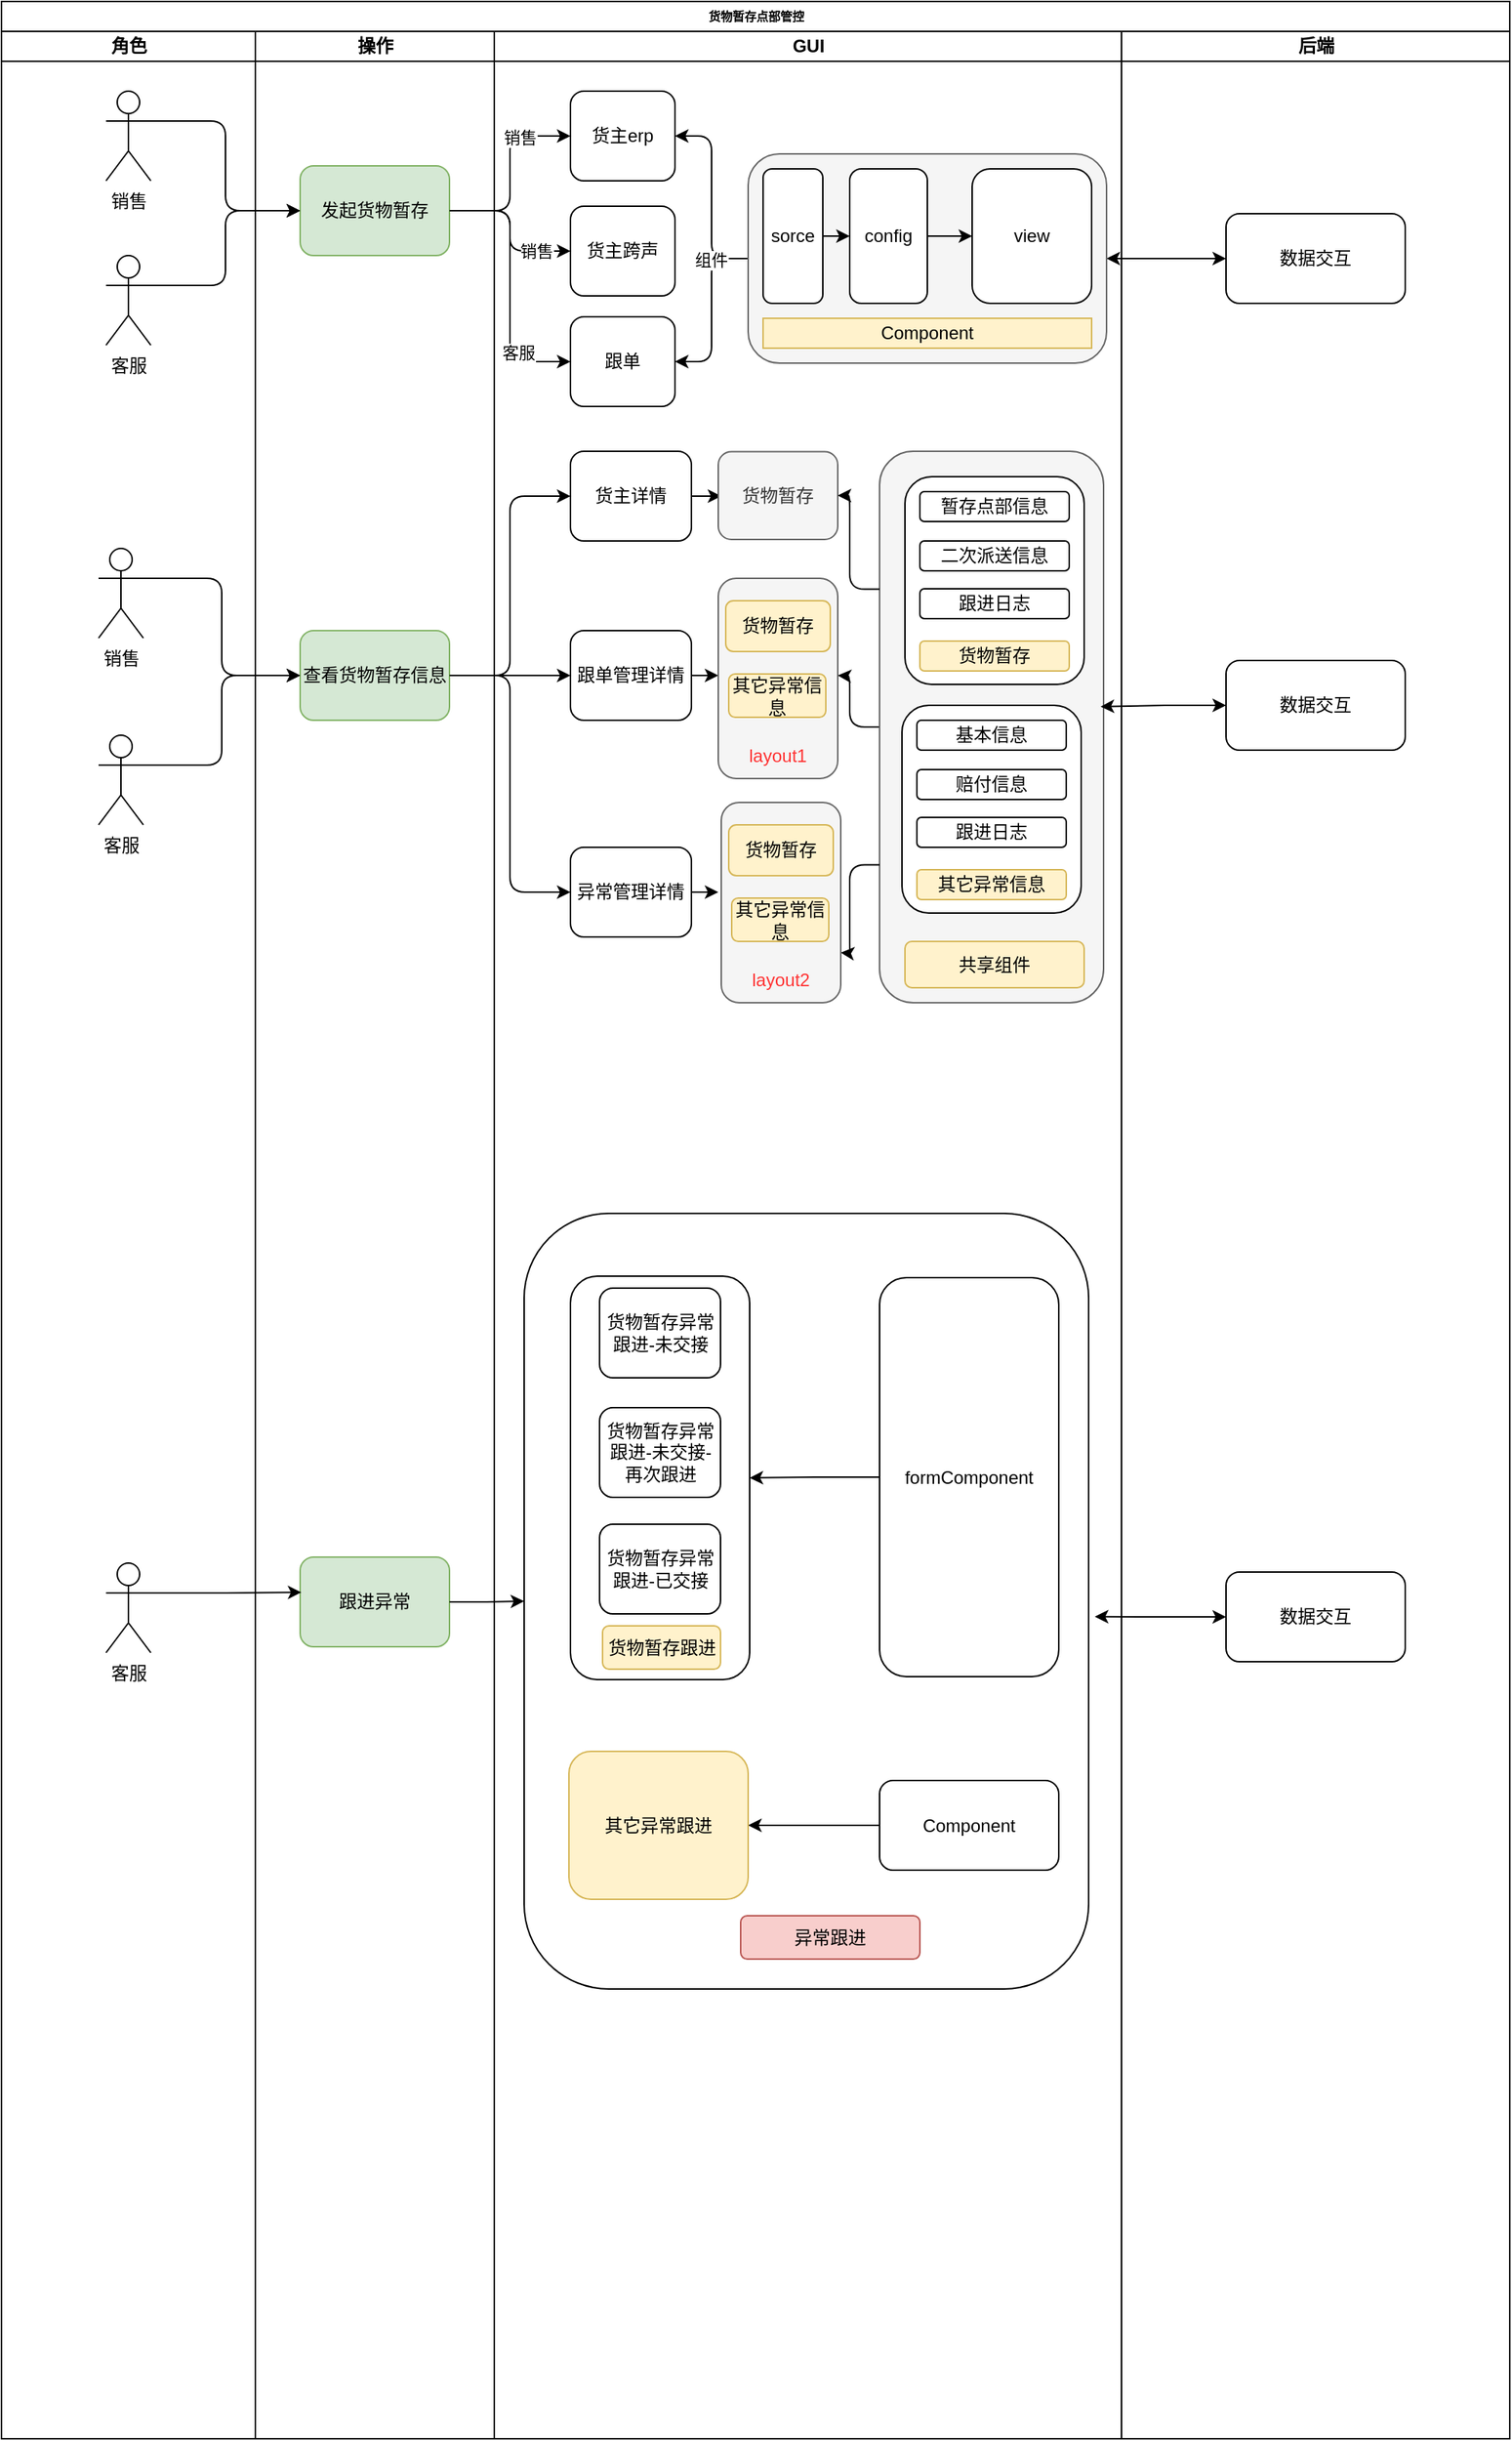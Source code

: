 <mxfile version="24.0.7" type="github">
  <diagram name="Page-1" id="74e2e168-ea6b-b213-b513-2b3c1d86103e">
    <mxGraphModel dx="1562" dy="810" grid="1" gridSize="10" guides="1" tooltips="1" connect="1" arrows="1" fold="1" page="1" pageScale="1" pageWidth="1100" pageHeight="850" background="none" math="0" shadow="0">
      <root>
        <mxCell id="0" />
        <mxCell id="1" parent="0" />
        <mxCell id="77e6c97f196da883-1" value="货物暂存点部管控" style="swimlane;html=1;childLayout=stackLayout;startSize=20;rounded=0;shadow=0;labelBackgroundColor=none;strokeWidth=1;fontFamily=Verdana;fontSize=8;align=center;" parent="1" vertex="1">
          <mxGeometry x="68" y="39" width="1010" height="1631" as="geometry" />
        </mxCell>
        <mxCell id="77e6c97f196da883-2" value="角色" style="swimlane;html=1;startSize=20;" parent="77e6c97f196da883-1" vertex="1">
          <mxGeometry y="20" width="170" height="1611" as="geometry" />
        </mxCell>
        <mxCell id="lvkyTyj427ugSlKpjMCA-54" value="销售" style="shape=umlActor;verticalLabelPosition=bottom;verticalAlign=top;html=1;outlineConnect=0;" vertex="1" parent="77e6c97f196da883-2">
          <mxGeometry x="65" y="346" width="30" height="60" as="geometry" />
        </mxCell>
        <mxCell id="lvkyTyj427ugSlKpjMCA-55" value="客服" style="shape=umlActor;verticalLabelPosition=bottom;verticalAlign=top;html=1;outlineConnect=0;" vertex="1" parent="77e6c97f196da883-2">
          <mxGeometry x="65" y="471" width="30" height="60" as="geometry" />
        </mxCell>
        <mxCell id="lvkyTyj427ugSlKpjMCA-166" value="销售" style="shape=umlActor;verticalLabelPosition=bottom;verticalAlign=top;html=1;outlineConnect=0;" vertex="1" parent="77e6c97f196da883-2">
          <mxGeometry x="70" y="40" width="30" height="60" as="geometry" />
        </mxCell>
        <mxCell id="lvkyTyj427ugSlKpjMCA-167" value="客服" style="shape=umlActor;verticalLabelPosition=bottom;verticalAlign=top;html=1;outlineConnect=0;" vertex="1" parent="77e6c97f196da883-2">
          <mxGeometry x="70" y="150" width="30" height="60" as="geometry" />
        </mxCell>
        <mxCell id="lvkyTyj427ugSlKpjMCA-174" value="客服" style="shape=umlActor;verticalLabelPosition=bottom;verticalAlign=top;html=1;outlineConnect=0;" vertex="1" parent="77e6c97f196da883-2">
          <mxGeometry x="70" y="1025" width="30" height="60" as="geometry" />
        </mxCell>
        <mxCell id="77e6c97f196da883-3" value="操作" style="swimlane;html=1;startSize=20;" parent="77e6c97f196da883-1" vertex="1">
          <mxGeometry x="170" y="20" width="160" height="1611" as="geometry" />
        </mxCell>
        <mxCell id="77e6c97f196da883-11" value="&lt;font style=&quot;font-size: 12px;&quot;&gt;发起货物暂存&lt;/font&gt;" style="rounded=1;whiteSpace=wrap;html=1;shadow=0;labelBackgroundColor=none;strokeWidth=1;fontFamily=Verdana;fontSize=8;align=center;fillColor=#d5e8d4;strokeColor=#82b366;" parent="77e6c97f196da883-3" vertex="1">
          <mxGeometry x="30" y="90" width="100" height="60" as="geometry" />
        </mxCell>
        <mxCell id="lvkyTyj427ugSlKpjMCA-41" value="&lt;span style=&quot;font-size: 12px;&quot;&gt;查看货物暂存信息&lt;/span&gt;" style="rounded=1;whiteSpace=wrap;html=1;shadow=0;labelBackgroundColor=none;strokeWidth=1;fontFamily=Verdana;fontSize=8;align=center;fillColor=#d5e8d4;strokeColor=#82b366;" vertex="1" parent="77e6c97f196da883-3">
          <mxGeometry x="30" y="401" width="100" height="60" as="geometry" />
        </mxCell>
        <mxCell id="lvkyTyj427ugSlKpjMCA-175" value="&lt;span style=&quot;font-size: 12px;&quot;&gt;跟进异常&lt;/span&gt;" style="rounded=1;whiteSpace=wrap;html=1;shadow=0;labelBackgroundColor=none;strokeWidth=1;fontFamily=Verdana;fontSize=8;align=center;fillColor=#d5e8d4;strokeColor=#82b366;" vertex="1" parent="77e6c97f196da883-3">
          <mxGeometry x="30" y="1021" width="100" height="60" as="geometry" />
        </mxCell>
        <mxCell id="lvkyTyj427ugSlKpjMCA-6" style="edgeStyle=orthogonalEdgeStyle;rounded=1;orthogonalLoop=1;jettySize=auto;html=1;exitX=1;exitY=0.5;exitDx=0;exitDy=0;curved=0;" edge="1" parent="77e6c97f196da883-1" source="77e6c97f196da883-11" target="lvkyTyj427ugSlKpjMCA-4">
          <mxGeometry relative="1" as="geometry" />
        </mxCell>
        <mxCell id="lvkyTyj427ugSlKpjMCA-8" value="销售" style="edgeLabel;html=1;align=center;verticalAlign=middle;resizable=0;points=[];" vertex="1" connectable="0" parent="lvkyTyj427ugSlKpjMCA-6">
          <mxGeometry x="0.444" y="-4" relative="1" as="geometry">
            <mxPoint x="2" y="-3" as="offset" />
          </mxGeometry>
        </mxCell>
        <mxCell id="lvkyTyj427ugSlKpjMCA-17" style="edgeStyle=orthogonalEdgeStyle;rounded=1;orthogonalLoop=1;jettySize=auto;html=1;entryX=0;entryY=0.5;entryDx=0;entryDy=0;curved=0;startArrow=classic;startFill=1;" edge="1" parent="77e6c97f196da883-1" source="lvkyTyj427ugSlKpjMCA-10" target="lvkyTyj427ugSlKpjMCA-16">
          <mxGeometry relative="1" as="geometry" />
        </mxCell>
        <mxCell id="lvkyTyj427ugSlKpjMCA-33" style="edgeStyle=orthogonalEdgeStyle;rounded=1;orthogonalLoop=1;jettySize=auto;html=1;exitX=1;exitY=0.5;exitDx=0;exitDy=0;entryX=0;entryY=0.5;entryDx=0;entryDy=0;curved=0;" edge="1" parent="77e6c97f196da883-1" source="77e6c97f196da883-11" target="lvkyTyj427ugSlKpjMCA-30">
          <mxGeometry relative="1" as="geometry" />
        </mxCell>
        <mxCell id="lvkyTyj427ugSlKpjMCA-35" value="销售" style="edgeLabel;html=1;align=center;verticalAlign=middle;resizable=0;points=[];" vertex="1" connectable="0" parent="lvkyTyj427ugSlKpjMCA-33">
          <mxGeometry x="0.574" relative="1" as="geometry">
            <mxPoint as="offset" />
          </mxGeometry>
        </mxCell>
        <mxCell id="lvkyTyj427ugSlKpjMCA-34" style="edgeStyle=orthogonalEdgeStyle;rounded=1;orthogonalLoop=1;jettySize=auto;html=1;exitX=1;exitY=0.5;exitDx=0;exitDy=0;entryX=0;entryY=0.5;entryDx=0;entryDy=0;curved=0;" edge="1" parent="77e6c97f196da883-1" source="77e6c97f196da883-11" target="lvkyTyj427ugSlKpjMCA-5">
          <mxGeometry relative="1" as="geometry" />
        </mxCell>
        <mxCell id="lvkyTyj427ugSlKpjMCA-37" value="客服" style="edgeLabel;html=1;align=center;verticalAlign=middle;resizable=0;points=[];" vertex="1" connectable="0" parent="lvkyTyj427ugSlKpjMCA-34">
          <mxGeometry x="0.478" y="1" relative="1" as="geometry">
            <mxPoint x="4" y="1" as="offset" />
          </mxGeometry>
        </mxCell>
        <mxCell id="77e6c97f196da883-4" value="GUI" style="swimlane;html=1;startSize=20;" parent="77e6c97f196da883-1" vertex="1">
          <mxGeometry x="330" y="20" width="420" height="1611" as="geometry" />
        </mxCell>
        <mxCell id="lvkyTyj427ugSlKpjMCA-4" value="货主erp" style="rounded=1;whiteSpace=wrap;html=1;" vertex="1" parent="77e6c97f196da883-4">
          <mxGeometry x="51" y="40" width="70" height="60" as="geometry" />
        </mxCell>
        <mxCell id="lvkyTyj427ugSlKpjMCA-5" value="跟单" style="rounded=1;whiteSpace=wrap;html=1;" vertex="1" parent="77e6c97f196da883-4">
          <mxGeometry x="51" y="191" width="70" height="60" as="geometry" />
        </mxCell>
        <mxCell id="lvkyTyj427ugSlKpjMCA-11" style="edgeStyle=orthogonalEdgeStyle;rounded=1;orthogonalLoop=1;jettySize=auto;html=1;entryX=1;entryY=0.5;entryDx=0;entryDy=0;curved=0;" edge="1" parent="77e6c97f196da883-4" source="lvkyTyj427ugSlKpjMCA-10" target="lvkyTyj427ugSlKpjMCA-4">
          <mxGeometry relative="1" as="geometry" />
        </mxCell>
        <mxCell id="lvkyTyj427ugSlKpjMCA-12" style="edgeStyle=orthogonalEdgeStyle;rounded=1;orthogonalLoop=1;jettySize=auto;html=1;entryX=1;entryY=0.5;entryDx=0;entryDy=0;curved=0;" edge="1" parent="77e6c97f196da883-4" source="lvkyTyj427ugSlKpjMCA-10" target="lvkyTyj427ugSlKpjMCA-5">
          <mxGeometry relative="1" as="geometry" />
        </mxCell>
        <mxCell id="lvkyTyj427ugSlKpjMCA-13" value="组件" style="edgeLabel;html=1;align=center;verticalAlign=middle;resizable=0;points=[];" vertex="1" connectable="0" parent="lvkyTyj427ugSlKpjMCA-12">
          <mxGeometry x="-0.564" y="-1" relative="1" as="geometry">
            <mxPoint as="offset" />
          </mxGeometry>
        </mxCell>
        <mxCell id="lvkyTyj427ugSlKpjMCA-30" value="货主跨声" style="rounded=1;whiteSpace=wrap;html=1;" vertex="1" parent="77e6c97f196da883-4">
          <mxGeometry x="51" y="117" width="70" height="60" as="geometry" />
        </mxCell>
        <mxCell id="lvkyTyj427ugSlKpjMCA-53" value="" style="group" vertex="1" connectable="0" parent="77e6c97f196da883-4">
          <mxGeometry x="170" y="82" width="240" height="140" as="geometry" />
        </mxCell>
        <mxCell id="lvkyTyj427ugSlKpjMCA-10" value="" style="rounded=1;whiteSpace=wrap;html=1;fillColor=#f5f5f5;fontColor=#333333;strokeColor=#666666;" vertex="1" parent="lvkyTyj427ugSlKpjMCA-53">
          <mxGeometry width="240" height="140" as="geometry" />
        </mxCell>
        <mxCell id="lvkyTyj427ugSlKpjMCA-18" value="sorce" style="rounded=1;whiteSpace=wrap;html=1;" vertex="1" parent="lvkyTyj427ugSlKpjMCA-53">
          <mxGeometry x="10" y="10" width="40" height="90" as="geometry" />
        </mxCell>
        <mxCell id="lvkyTyj427ugSlKpjMCA-20" value="config" style="rounded=1;whiteSpace=wrap;html=1;" vertex="1" parent="lvkyTyj427ugSlKpjMCA-53">
          <mxGeometry x="68" y="10" width="52" height="90" as="geometry" />
        </mxCell>
        <mxCell id="lvkyTyj427ugSlKpjMCA-24" value="view" style="rounded=1;whiteSpace=wrap;html=1;" vertex="1" parent="lvkyTyj427ugSlKpjMCA-53">
          <mxGeometry x="150" y="10" width="80" height="90" as="geometry" />
        </mxCell>
        <mxCell id="lvkyTyj427ugSlKpjMCA-29" value="Component" style="rounded=0;whiteSpace=wrap;html=1;fillColor=#fff2cc;strokeColor=#d6b656;" vertex="1" parent="lvkyTyj427ugSlKpjMCA-53">
          <mxGeometry x="10" y="110" width="220" height="20" as="geometry" />
        </mxCell>
        <mxCell id="lvkyTyj427ugSlKpjMCA-26" style="edgeStyle=orthogonalEdgeStyle;rounded=0;orthogonalLoop=1;jettySize=auto;html=1;exitX=0.5;exitY=1;exitDx=0;exitDy=0;" edge="1" parent="lvkyTyj427ugSlKpjMCA-53" source="lvkyTyj427ugSlKpjMCA-18" target="lvkyTyj427ugSlKpjMCA-18">
          <mxGeometry relative="1" as="geometry" />
        </mxCell>
        <mxCell id="lvkyTyj427ugSlKpjMCA-27" style="edgeStyle=orthogonalEdgeStyle;rounded=0;orthogonalLoop=1;jettySize=auto;html=1;exitX=0.5;exitY=1;exitDx=0;exitDy=0;" edge="1" parent="lvkyTyj427ugSlKpjMCA-53" source="lvkyTyj427ugSlKpjMCA-18" target="lvkyTyj427ugSlKpjMCA-18">
          <mxGeometry relative="1" as="geometry" />
        </mxCell>
        <mxCell id="lvkyTyj427ugSlKpjMCA-28" style="edgeStyle=orthogonalEdgeStyle;rounded=0;orthogonalLoop=1;jettySize=auto;html=1;exitX=0.5;exitY=1;exitDx=0;exitDy=0;" edge="1" parent="lvkyTyj427ugSlKpjMCA-53" source="lvkyTyj427ugSlKpjMCA-20" target="lvkyTyj427ugSlKpjMCA-20">
          <mxGeometry relative="1" as="geometry" />
        </mxCell>
        <mxCell id="lvkyTyj427ugSlKpjMCA-22" style="edgeStyle=orthogonalEdgeStyle;rounded=0;orthogonalLoop=1;jettySize=auto;html=1;exitX=1;exitY=0.5;exitDx=0;exitDy=0;entryX=0;entryY=0.5;entryDx=0;entryDy=0;" edge="1" parent="lvkyTyj427ugSlKpjMCA-53" source="lvkyTyj427ugSlKpjMCA-18" target="lvkyTyj427ugSlKpjMCA-20">
          <mxGeometry relative="1" as="geometry" />
        </mxCell>
        <mxCell id="lvkyTyj427ugSlKpjMCA-25" style="edgeStyle=orthogonalEdgeStyle;rounded=0;orthogonalLoop=1;jettySize=auto;html=1;exitX=1;exitY=0.5;exitDx=0;exitDy=0;" edge="1" parent="lvkyTyj427ugSlKpjMCA-53" source="lvkyTyj427ugSlKpjMCA-20" target="lvkyTyj427ugSlKpjMCA-24">
          <mxGeometry relative="1" as="geometry" />
        </mxCell>
        <mxCell id="lvkyTyj427ugSlKpjMCA-119" style="edgeStyle=orthogonalEdgeStyle;rounded=0;orthogonalLoop=1;jettySize=auto;html=1;exitX=1;exitY=0.5;exitDx=0;exitDy=0;" edge="1" parent="77e6c97f196da883-4" source="lvkyTyj427ugSlKpjMCA-47">
          <mxGeometry relative="1" as="geometry">
            <mxPoint x="150" y="576" as="targetPoint" />
          </mxGeometry>
        </mxCell>
        <mxCell id="lvkyTyj427ugSlKpjMCA-47" value="异常管理详情" style="rounded=1;whiteSpace=wrap;html=1;" vertex="1" parent="77e6c97f196da883-4">
          <mxGeometry x="51" y="546" width="81" height="60" as="geometry" />
        </mxCell>
        <mxCell id="lvkyTyj427ugSlKpjMCA-116" style="edgeStyle=orthogonalEdgeStyle;rounded=0;orthogonalLoop=1;jettySize=auto;html=1;exitX=1;exitY=0.5;exitDx=0;exitDy=0;" edge="1" parent="77e6c97f196da883-4" source="lvkyTyj427ugSlKpjMCA-46">
          <mxGeometry relative="1" as="geometry">
            <mxPoint x="150" y="431" as="targetPoint" />
          </mxGeometry>
        </mxCell>
        <mxCell id="lvkyTyj427ugSlKpjMCA-46" value="跟单管理详情" style="rounded=1;whiteSpace=wrap;html=1;" vertex="1" parent="77e6c97f196da883-4">
          <mxGeometry x="51" y="401" width="81" height="60" as="geometry" />
        </mxCell>
        <mxCell id="lvkyTyj427ugSlKpjMCA-111" style="edgeStyle=orthogonalEdgeStyle;rounded=0;orthogonalLoop=1;jettySize=auto;html=1;exitX=1;exitY=0.5;exitDx=0;exitDy=0;" edge="1" parent="77e6c97f196da883-4" source="lvkyTyj427ugSlKpjMCA-45" target="lvkyTyj427ugSlKpjMCA-67">
          <mxGeometry relative="1" as="geometry" />
        </mxCell>
        <mxCell id="lvkyTyj427ugSlKpjMCA-45" value="货主详情" style="rounded=1;whiteSpace=wrap;html=1;" vertex="1" parent="77e6c97f196da883-4">
          <mxGeometry x="51" y="281" width="81" height="60" as="geometry" />
        </mxCell>
        <mxCell id="lvkyTyj427ugSlKpjMCA-67" value="货物暂存" style="rounded=1;whiteSpace=wrap;html=1;fillColor=#f5f5f5;fontColor=#333333;strokeColor=#666666;" vertex="1" parent="77e6c97f196da883-4">
          <mxGeometry x="150" y="281.25" width="80" height="58.75" as="geometry" />
        </mxCell>
        <mxCell id="lvkyTyj427ugSlKpjMCA-77" value="" style="group" vertex="1" connectable="0" parent="77e6c97f196da883-4">
          <mxGeometry x="150" y="366" width="80" height="134" as="geometry" />
        </mxCell>
        <mxCell id="lvkyTyj427ugSlKpjMCA-172" value="" style="group" vertex="1" connectable="0" parent="lvkyTyj427ugSlKpjMCA-77">
          <mxGeometry width="80" height="134" as="geometry" />
        </mxCell>
        <mxCell id="lvkyTyj427ugSlKpjMCA-75" value="" style="rounded=1;whiteSpace=wrap;html=1;fillColor=#f5f5f5;fontColor=#333333;strokeColor=#666666;" vertex="1" parent="lvkyTyj427ugSlKpjMCA-172">
          <mxGeometry width="80" height="134" as="geometry" />
        </mxCell>
        <mxCell id="lvkyTyj427ugSlKpjMCA-70" value="货物暂存" style="rounded=1;whiteSpace=wrap;html=1;fillColor=#fff2cc;strokeColor=#d6b656;" vertex="1" parent="lvkyTyj427ugSlKpjMCA-172">
          <mxGeometry x="5" y="15" width="70" height="34" as="geometry" />
        </mxCell>
        <mxCell id="lvkyTyj427ugSlKpjMCA-71" value="其它异常信息" style="rounded=1;whiteSpace=wrap;html=1;fillColor=#fff2cc;strokeColor=#d6b656;" vertex="1" parent="lvkyTyj427ugSlKpjMCA-172">
          <mxGeometry x="7" y="64" width="65" height="29" as="geometry" />
        </mxCell>
        <mxCell id="lvkyTyj427ugSlKpjMCA-76" value="layout1" style="text;html=1;align=center;verticalAlign=middle;whiteSpace=wrap;rounded=0;fontColor=#FF3333;" vertex="1" parent="lvkyTyj427ugSlKpjMCA-172">
          <mxGeometry x="10" y="104" width="60" height="30" as="geometry" />
        </mxCell>
        <mxCell id="lvkyTyj427ugSlKpjMCA-155" value="" style="group" vertex="1" connectable="0" parent="77e6c97f196da883-4">
          <mxGeometry x="258" y="281" width="150" height="369" as="geometry" />
        </mxCell>
        <mxCell id="lvkyTyj427ugSlKpjMCA-157" style="edgeStyle=orthogonalEdgeStyle;rounded=1;orthogonalLoop=1;jettySize=auto;html=1;exitX=0;exitY=0.5;exitDx=0;exitDy=0;curved=0;" edge="1" parent="lvkyTyj427ugSlKpjMCA-155" source="lvkyTyj427ugSlKpjMCA-120">
          <mxGeometry relative="1" as="geometry">
            <mxPoint x="-28" y="150" as="targetPoint" />
          </mxGeometry>
        </mxCell>
        <mxCell id="lvkyTyj427ugSlKpjMCA-120" value="" style="rounded=1;whiteSpace=wrap;html=1;fillColor=#f5f5f5;strokeColor=#666666;fontColor=#333333;" vertex="1" parent="lvkyTyj427ugSlKpjMCA-155">
          <mxGeometry width="150" height="369" as="geometry" />
        </mxCell>
        <mxCell id="lvkyTyj427ugSlKpjMCA-140" value="" style="group" vertex="1" connectable="0" parent="lvkyTyj427ugSlKpjMCA-155">
          <mxGeometry x="15" y="170" width="120" height="139" as="geometry" />
        </mxCell>
        <mxCell id="lvkyTyj427ugSlKpjMCA-141" value="" style="rounded=1;whiteSpace=wrap;html=1;" vertex="1" parent="lvkyTyj427ugSlKpjMCA-140">
          <mxGeometry width="120" height="139" as="geometry" />
        </mxCell>
        <mxCell id="lvkyTyj427ugSlKpjMCA-142" value="基本信息" style="rounded=1;whiteSpace=wrap;html=1;" vertex="1" parent="lvkyTyj427ugSlKpjMCA-140">
          <mxGeometry x="10" y="10" width="100" height="20" as="geometry" />
        </mxCell>
        <mxCell id="lvkyTyj427ugSlKpjMCA-143" value="赔付信息" style="rounded=1;whiteSpace=wrap;html=1;" vertex="1" parent="lvkyTyj427ugSlKpjMCA-140">
          <mxGeometry x="10" y="43" width="100" height="20" as="geometry" />
        </mxCell>
        <mxCell id="lvkyTyj427ugSlKpjMCA-144" value="跟进日志" style="rounded=1;whiteSpace=wrap;html=1;" vertex="1" parent="lvkyTyj427ugSlKpjMCA-140">
          <mxGeometry x="10" y="75" width="100" height="20" as="geometry" />
        </mxCell>
        <mxCell id="lvkyTyj427ugSlKpjMCA-145" value="其它异常信息" style="rounded=1;whiteSpace=wrap;html=1;fillColor=#fff2cc;strokeColor=#d6b656;" vertex="1" parent="lvkyTyj427ugSlKpjMCA-140">
          <mxGeometry x="10" y="110" width="100" height="20" as="geometry" />
        </mxCell>
        <mxCell id="lvkyTyj427ugSlKpjMCA-146" value="" style="group" vertex="1" connectable="0" parent="lvkyTyj427ugSlKpjMCA-155">
          <mxGeometry x="17" y="17" width="120" height="139" as="geometry" />
        </mxCell>
        <mxCell id="lvkyTyj427ugSlKpjMCA-123" value="" style="rounded=1;whiteSpace=wrap;html=1;" vertex="1" parent="lvkyTyj427ugSlKpjMCA-146">
          <mxGeometry width="120" height="139" as="geometry" />
        </mxCell>
        <mxCell id="lvkyTyj427ugSlKpjMCA-135" value="暂存点部信息" style="rounded=1;whiteSpace=wrap;html=1;" vertex="1" parent="lvkyTyj427ugSlKpjMCA-146">
          <mxGeometry x="10" y="10" width="100" height="20" as="geometry" />
        </mxCell>
        <mxCell id="lvkyTyj427ugSlKpjMCA-137" value="二次派送信息" style="rounded=1;whiteSpace=wrap;html=1;" vertex="1" parent="lvkyTyj427ugSlKpjMCA-146">
          <mxGeometry x="10" y="43" width="100" height="20" as="geometry" />
        </mxCell>
        <mxCell id="lvkyTyj427ugSlKpjMCA-138" value="跟进日志" style="rounded=1;whiteSpace=wrap;html=1;" vertex="1" parent="lvkyTyj427ugSlKpjMCA-146">
          <mxGeometry x="10" y="75" width="100" height="20" as="geometry" />
        </mxCell>
        <mxCell id="lvkyTyj427ugSlKpjMCA-136" value="货物暂存" style="rounded=1;whiteSpace=wrap;html=1;fillColor=#fff2cc;strokeColor=#d6b656;" vertex="1" parent="lvkyTyj427ugSlKpjMCA-146">
          <mxGeometry x="10" y="110" width="100" height="20" as="geometry" />
        </mxCell>
        <mxCell id="lvkyTyj427ugSlKpjMCA-153" value="共享组件" style="rounded=1;whiteSpace=wrap;html=1;fillColor=#fff2cc;strokeColor=#d6b656;" vertex="1" parent="lvkyTyj427ugSlKpjMCA-155">
          <mxGeometry x="17" y="328" width="120" height="31" as="geometry" />
        </mxCell>
        <mxCell id="lvkyTyj427ugSlKpjMCA-156" style="edgeStyle=orthogonalEdgeStyle;rounded=1;orthogonalLoop=1;jettySize=auto;html=1;exitX=0;exitY=0.25;exitDx=0;exitDy=0;entryX=1;entryY=0.5;entryDx=0;entryDy=0;curved=0;" edge="1" parent="77e6c97f196da883-4" source="lvkyTyj427ugSlKpjMCA-120" target="lvkyTyj427ugSlKpjMCA-67">
          <mxGeometry relative="1" as="geometry" />
        </mxCell>
        <mxCell id="lvkyTyj427ugSlKpjMCA-214" style="edgeStyle=orthogonalEdgeStyle;rounded=0;orthogonalLoop=1;jettySize=auto;html=1;exitX=0;exitY=0.5;exitDx=0;exitDy=0;entryX=1;entryY=0.5;entryDx=0;entryDy=0;" edge="1" parent="77e6c97f196da883-4" source="lvkyTyj427ugSlKpjMCA-213" target="lvkyTyj427ugSlKpjMCA-188">
          <mxGeometry relative="1" as="geometry" />
        </mxCell>
        <mxCell id="lvkyTyj427ugSlKpjMCA-218" style="edgeStyle=orthogonalEdgeStyle;rounded=0;orthogonalLoop=1;jettySize=auto;html=1;exitX=0;exitY=0.5;exitDx=0;exitDy=0;" edge="1" parent="77e6c97f196da883-4" source="lvkyTyj427ugSlKpjMCA-217" target="lvkyTyj427ugSlKpjMCA-216">
          <mxGeometry relative="1" as="geometry" />
        </mxCell>
        <mxCell id="lvkyTyj427ugSlKpjMCA-219" value="" style="rounded=1;whiteSpace=wrap;html=1;" vertex="1" parent="77e6c97f196da883-4">
          <mxGeometry x="20" y="791" width="378" height="519" as="geometry" />
        </mxCell>
        <mxCell id="lvkyTyj427ugSlKpjMCA-221" style="edgeStyle=orthogonalEdgeStyle;rounded=0;orthogonalLoop=1;jettySize=auto;html=1;exitX=0;exitY=0.5;exitDx=0;exitDy=0;entryX=1;entryY=0.5;entryDx=0;entryDy=0;" edge="1" parent="77e6c97f196da883-4" source="lvkyTyj427ugSlKpjMCA-213" target="lvkyTyj427ugSlKpjMCA-188">
          <mxGeometry relative="1" as="geometry" />
        </mxCell>
        <mxCell id="lvkyTyj427ugSlKpjMCA-213" value="formComponent" style="rounded=1;whiteSpace=wrap;html=1;" vertex="1" parent="77e6c97f196da883-4">
          <mxGeometry x="258" y="834" width="120" height="267" as="geometry" />
        </mxCell>
        <mxCell id="lvkyTyj427ugSlKpjMCA-222" style="edgeStyle=orthogonalEdgeStyle;rounded=0;orthogonalLoop=1;jettySize=auto;html=1;exitX=0;exitY=0.5;exitDx=0;exitDy=0;entryX=1;entryY=0.5;entryDx=0;entryDy=0;" edge="1" parent="77e6c97f196da883-4" source="lvkyTyj427ugSlKpjMCA-217" target="lvkyTyj427ugSlKpjMCA-216">
          <mxGeometry relative="1" as="geometry" />
        </mxCell>
        <mxCell id="lvkyTyj427ugSlKpjMCA-217" value="Component" style="rounded=1;whiteSpace=wrap;html=1;" vertex="1" parent="77e6c97f196da883-4">
          <mxGeometry x="258" y="1170.5" width="120" height="60" as="geometry" />
        </mxCell>
        <mxCell id="lvkyTyj427ugSlKpjMCA-216" value="其它异常跟进" style="rounded=1;whiteSpace=wrap;html=1;fillColor=#fff2cc;strokeColor=#d6b656;" vertex="1" parent="77e6c97f196da883-4">
          <mxGeometry x="50" y="1151" width="120" height="99" as="geometry" />
        </mxCell>
        <mxCell id="lvkyTyj427ugSlKpjMCA-220" value="" style="group" vertex="1" connectable="0" parent="77e6c97f196da883-4">
          <mxGeometry x="51" y="833" width="120" height="270" as="geometry" />
        </mxCell>
        <mxCell id="lvkyTyj427ugSlKpjMCA-188" value="" style="rounded=1;whiteSpace=wrap;html=1;" vertex="1" parent="lvkyTyj427ugSlKpjMCA-220">
          <mxGeometry width="120" height="270" as="geometry" />
        </mxCell>
        <mxCell id="lvkyTyj427ugSlKpjMCA-177" value="货物暂存异常跟进-未交接" style="rounded=1;whiteSpace=wrap;html=1;" vertex="1" parent="lvkyTyj427ugSlKpjMCA-220">
          <mxGeometry x="19.5" y="8" width="81" height="60" as="geometry" />
        </mxCell>
        <mxCell id="lvkyTyj427ugSlKpjMCA-184" value="货物暂存异常跟进-未交接-再次跟进" style="rounded=1;whiteSpace=wrap;html=1;" vertex="1" parent="lvkyTyj427ugSlKpjMCA-220">
          <mxGeometry x="19.5" y="88" width="81" height="60" as="geometry" />
        </mxCell>
        <mxCell id="lvkyTyj427ugSlKpjMCA-183" value="货物暂存异常跟进-已交接" style="rounded=1;whiteSpace=wrap;html=1;" vertex="1" parent="lvkyTyj427ugSlKpjMCA-220">
          <mxGeometry x="19.5" y="166" width="81" height="60" as="geometry" />
        </mxCell>
        <mxCell id="lvkyTyj427ugSlKpjMCA-211" value="货物暂存跟进" style="rounded=1;whiteSpace=wrap;html=1;fillColor=#fff2cc;strokeColor=#d6b656;" vertex="1" parent="lvkyTyj427ugSlKpjMCA-220">
          <mxGeometry x="21.5" y="234" width="79" height="29" as="geometry" />
        </mxCell>
        <mxCell id="lvkyTyj427ugSlKpjMCA-223" value="异常跟进" style="rounded=1;whiteSpace=wrap;html=1;fillColor=#f8cecc;strokeColor=#b85450;" vertex="1" parent="77e6c97f196da883-4">
          <mxGeometry x="165" y="1261" width="120" height="29" as="geometry" />
        </mxCell>
        <mxCell id="77e6c97f196da883-7" value="后端" style="swimlane;html=1;startSize=20;" parent="77e6c97f196da883-1" vertex="1">
          <mxGeometry x="750" y="20" width="260" height="1611" as="geometry" />
        </mxCell>
        <mxCell id="lvkyTyj427ugSlKpjMCA-16" value="数据交互" style="rounded=1;whiteSpace=wrap;html=1;" vertex="1" parent="77e6c97f196da883-7">
          <mxGeometry x="70" y="122" width="120" height="60" as="geometry" />
        </mxCell>
        <mxCell id="lvkyTyj427ugSlKpjMCA-162" value="数据交互" style="rounded=1;whiteSpace=wrap;html=1;" vertex="1" parent="77e6c97f196da883-7">
          <mxGeometry x="70" y="421" width="120" height="60" as="geometry" />
        </mxCell>
        <mxCell id="lvkyTyj427ugSlKpjMCA-215" value="数据交互" style="rounded=1;whiteSpace=wrap;html=1;" vertex="1" parent="77e6c97f196da883-7">
          <mxGeometry x="70" y="1031" width="120" height="60" as="geometry" />
        </mxCell>
        <mxCell id="lvkyTyj427ugSlKpjMCA-50" style="edgeStyle=orthogonalEdgeStyle;rounded=1;orthogonalLoop=1;jettySize=auto;html=1;exitX=1;exitY=0.5;exitDx=0;exitDy=0;entryX=0;entryY=0.5;entryDx=0;entryDy=0;curved=0;" edge="1" parent="77e6c97f196da883-1" source="lvkyTyj427ugSlKpjMCA-41" target="lvkyTyj427ugSlKpjMCA-47">
          <mxGeometry relative="1" as="geometry" />
        </mxCell>
        <mxCell id="lvkyTyj427ugSlKpjMCA-49" style="edgeStyle=orthogonalEdgeStyle;rounded=1;orthogonalLoop=1;jettySize=auto;html=1;exitX=1;exitY=0.5;exitDx=0;exitDy=0;entryX=0;entryY=0.5;entryDx=0;entryDy=0;curved=0;" edge="1" parent="77e6c97f196da883-1" source="lvkyTyj427ugSlKpjMCA-41" target="lvkyTyj427ugSlKpjMCA-46">
          <mxGeometry relative="1" as="geometry" />
        </mxCell>
        <mxCell id="lvkyTyj427ugSlKpjMCA-48" style="edgeStyle=orthogonalEdgeStyle;rounded=1;orthogonalLoop=1;jettySize=auto;html=1;exitX=1;exitY=0.5;exitDx=0;exitDy=0;entryX=0;entryY=0.5;entryDx=0;entryDy=0;curved=0;" edge="1" parent="77e6c97f196da883-1" source="lvkyTyj427ugSlKpjMCA-41" target="lvkyTyj427ugSlKpjMCA-45">
          <mxGeometry relative="1" as="geometry" />
        </mxCell>
        <mxCell id="lvkyTyj427ugSlKpjMCA-56" style="edgeStyle=orthogonalEdgeStyle;rounded=1;orthogonalLoop=1;jettySize=auto;html=1;exitX=1;exitY=0.333;exitDx=0;exitDy=0;exitPerimeter=0;entryX=0;entryY=0.5;entryDx=0;entryDy=0;curved=0;" edge="1" parent="77e6c97f196da883-1" source="lvkyTyj427ugSlKpjMCA-55" target="lvkyTyj427ugSlKpjMCA-41">
          <mxGeometry relative="1" as="geometry" />
        </mxCell>
        <mxCell id="lvkyTyj427ugSlKpjMCA-58" style="edgeStyle=orthogonalEdgeStyle;rounded=1;orthogonalLoop=1;jettySize=auto;html=1;exitX=1;exitY=0.333;exitDx=0;exitDy=0;exitPerimeter=0;entryX=0;entryY=0.5;entryDx=0;entryDy=0;curved=0;" edge="1" parent="77e6c97f196da883-1" source="lvkyTyj427ugSlKpjMCA-54" target="lvkyTyj427ugSlKpjMCA-41">
          <mxGeometry relative="1" as="geometry" />
        </mxCell>
        <mxCell id="lvkyTyj427ugSlKpjMCA-165" style="edgeStyle=orthogonalEdgeStyle;rounded=0;orthogonalLoop=1;jettySize=auto;html=1;exitX=0;exitY=0.5;exitDx=0;exitDy=0;entryX=0.987;entryY=0.463;entryDx=0;entryDy=0;entryPerimeter=0;startArrow=classic;startFill=1;" edge="1" parent="77e6c97f196da883-1" source="lvkyTyj427ugSlKpjMCA-162" target="lvkyTyj427ugSlKpjMCA-120">
          <mxGeometry relative="1" as="geometry" />
        </mxCell>
        <mxCell id="lvkyTyj427ugSlKpjMCA-169" style="edgeStyle=orthogonalEdgeStyle;rounded=1;orthogonalLoop=1;jettySize=auto;html=1;exitX=1;exitY=0.333;exitDx=0;exitDy=0;exitPerimeter=0;entryX=0;entryY=0.5;entryDx=0;entryDy=0;curved=0;" edge="1" parent="77e6c97f196da883-1" source="lvkyTyj427ugSlKpjMCA-166" target="77e6c97f196da883-11">
          <mxGeometry relative="1" as="geometry" />
        </mxCell>
        <mxCell id="lvkyTyj427ugSlKpjMCA-170" style="edgeStyle=orthogonalEdgeStyle;rounded=1;orthogonalLoop=1;jettySize=auto;html=1;exitX=1;exitY=0.333;exitDx=0;exitDy=0;exitPerimeter=0;curved=0;" edge="1" parent="77e6c97f196da883-1" source="lvkyTyj427ugSlKpjMCA-167" target="77e6c97f196da883-11">
          <mxGeometry relative="1" as="geometry" />
        </mxCell>
        <mxCell id="lvkyTyj427ugSlKpjMCA-178" style="edgeStyle=orthogonalEdgeStyle;rounded=0;orthogonalLoop=1;jettySize=auto;html=1;exitX=1;exitY=0.333;exitDx=0;exitDy=0;exitPerimeter=0;entryX=0.008;entryY=0.393;entryDx=0;entryDy=0;entryPerimeter=0;" edge="1" parent="77e6c97f196da883-1" source="lvkyTyj427ugSlKpjMCA-174" target="lvkyTyj427ugSlKpjMCA-175">
          <mxGeometry relative="1" as="geometry" />
        </mxCell>
        <mxCell id="lvkyTyj427ugSlKpjMCA-224" style="edgeStyle=orthogonalEdgeStyle;rounded=0;orthogonalLoop=1;jettySize=auto;html=1;exitX=0;exitY=0.5;exitDx=0;exitDy=0;entryX=1.011;entryY=0.52;entryDx=0;entryDy=0;entryPerimeter=0;endArrow=classic;endFill=1;startArrow=classic;startFill=1;" edge="1" parent="77e6c97f196da883-1" source="lvkyTyj427ugSlKpjMCA-215" target="lvkyTyj427ugSlKpjMCA-219">
          <mxGeometry relative="1" as="geometry" />
        </mxCell>
        <mxCell id="lvkyTyj427ugSlKpjMCA-225" style="edgeStyle=orthogonalEdgeStyle;rounded=0;orthogonalLoop=1;jettySize=auto;html=1;exitX=1;exitY=0.5;exitDx=0;exitDy=0;entryX=0;entryY=0.5;entryDx=0;entryDy=0;" edge="1" parent="77e6c97f196da883-1" source="lvkyTyj427ugSlKpjMCA-175" target="lvkyTyj427ugSlKpjMCA-219">
          <mxGeometry relative="1" as="geometry" />
        </mxCell>
        <mxCell id="lvkyTyj427ugSlKpjMCA-159" style="edgeStyle=orthogonalEdgeStyle;rounded=1;orthogonalLoop=1;jettySize=auto;html=1;exitX=0;exitY=0.75;exitDx=0;exitDy=0;entryX=1;entryY=0.75;entryDx=0;entryDy=0;curved=0;" edge="1" parent="1" source="lvkyTyj427ugSlKpjMCA-120">
          <mxGeometry relative="1" as="geometry">
            <mxPoint x="630" y="675.5" as="targetPoint" />
          </mxGeometry>
        </mxCell>
        <mxCell id="lvkyTyj427ugSlKpjMCA-173" value="" style="group" vertex="1" connectable="0" parent="1">
          <mxGeometry x="550" y="575" width="80" height="134" as="geometry" />
        </mxCell>
        <mxCell id="lvkyTyj427ugSlKpjMCA-106" value="" style="group;fillColor=#f5f5f5;fontColor=#333333;strokeColor=#666666;container=0;rounded=1;" vertex="1" connectable="0" parent="lvkyTyj427ugSlKpjMCA-173">
          <mxGeometry width="80" height="134" as="geometry" />
        </mxCell>
        <mxCell id="lvkyTyj427ugSlKpjMCA-108" value="货物暂存" style="rounded=1;whiteSpace=wrap;html=1;fillColor=#fff2cc;strokeColor=#d6b656;" vertex="1" parent="lvkyTyj427ugSlKpjMCA-173">
          <mxGeometry x="5" y="15" width="70" height="34" as="geometry" />
        </mxCell>
        <mxCell id="lvkyTyj427ugSlKpjMCA-109" value="其它异常信息" style="rounded=1;whiteSpace=wrap;html=1;fillColor=#fff2cc;strokeColor=#d6b656;" vertex="1" parent="lvkyTyj427ugSlKpjMCA-173">
          <mxGeometry x="7" y="64" width="65" height="29" as="geometry" />
        </mxCell>
        <mxCell id="lvkyTyj427ugSlKpjMCA-110" value="layout2" style="text;html=1;align=center;verticalAlign=middle;whiteSpace=wrap;rounded=0;fontColor=#FF3333;" vertex="1" parent="lvkyTyj427ugSlKpjMCA-173">
          <mxGeometry x="10" y="104" width="60" height="30" as="geometry" />
        </mxCell>
      </root>
    </mxGraphModel>
  </diagram>
</mxfile>
